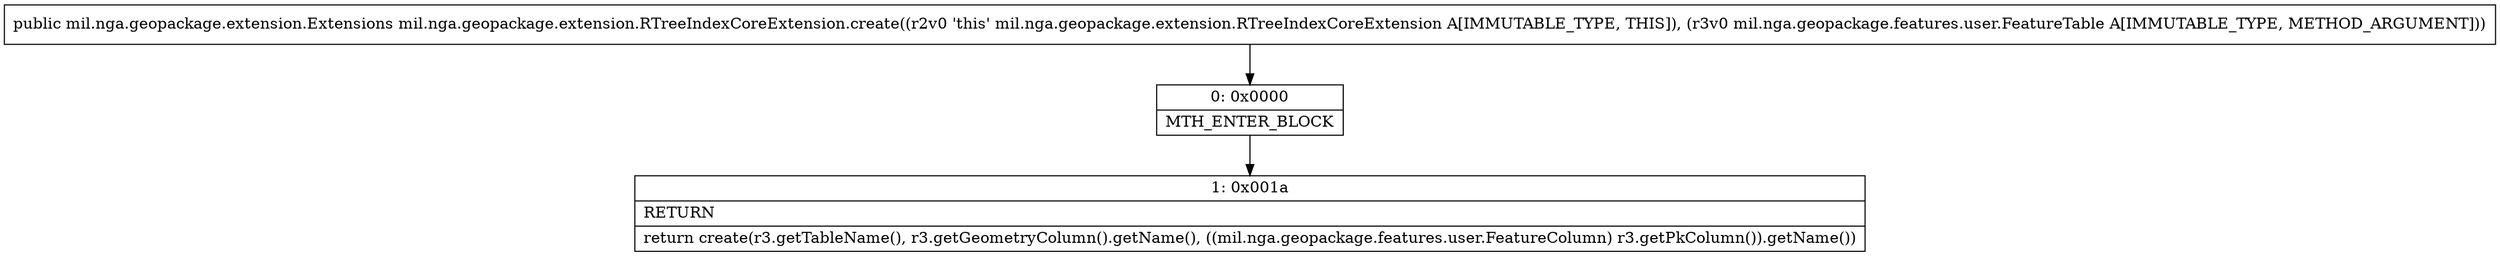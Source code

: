 digraph "CFG formil.nga.geopackage.extension.RTreeIndexCoreExtension.create(Lmil\/nga\/geopackage\/features\/user\/FeatureTable;)Lmil\/nga\/geopackage\/extension\/Extensions;" {
Node_0 [shape=record,label="{0\:\ 0x0000|MTH_ENTER_BLOCK\l}"];
Node_1 [shape=record,label="{1\:\ 0x001a|RETURN\l|return create(r3.getTableName(), r3.getGeometryColumn().getName(), ((mil.nga.geopackage.features.user.FeatureColumn) r3.getPkColumn()).getName())\l}"];
MethodNode[shape=record,label="{public mil.nga.geopackage.extension.Extensions mil.nga.geopackage.extension.RTreeIndexCoreExtension.create((r2v0 'this' mil.nga.geopackage.extension.RTreeIndexCoreExtension A[IMMUTABLE_TYPE, THIS]), (r3v0 mil.nga.geopackage.features.user.FeatureTable A[IMMUTABLE_TYPE, METHOD_ARGUMENT])) }"];
MethodNode -> Node_0;
Node_0 -> Node_1;
}

